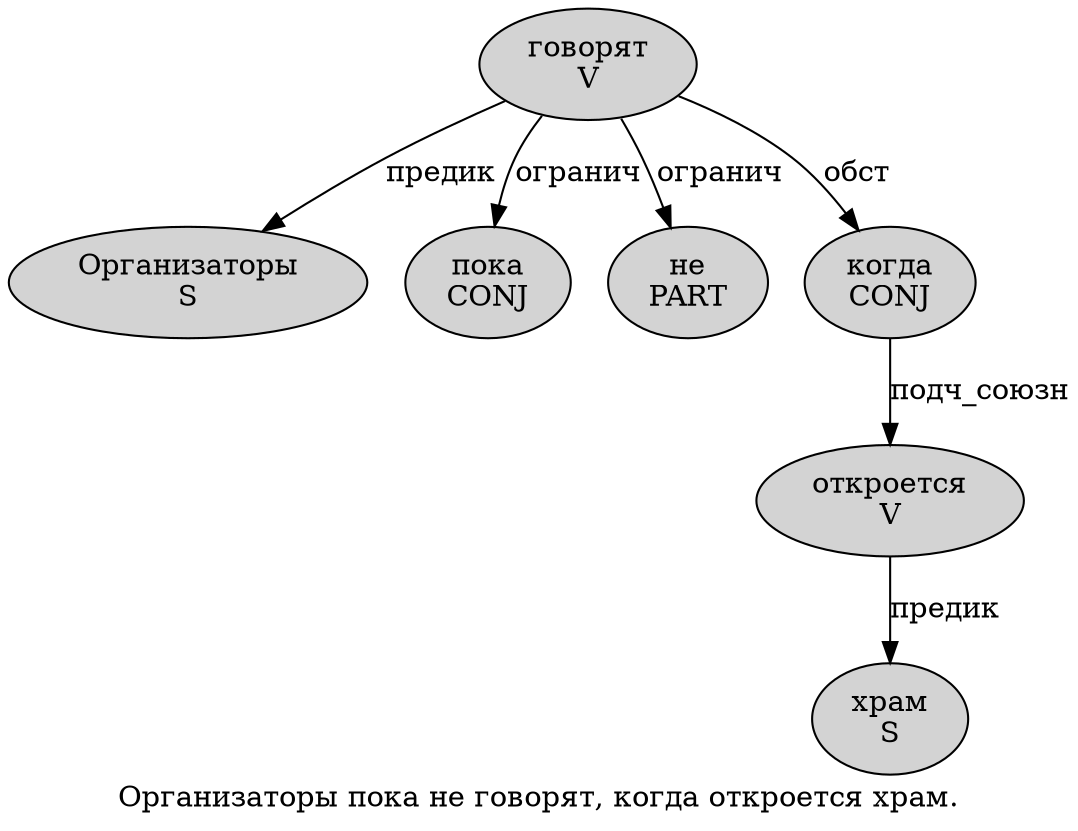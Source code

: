 digraph SENTENCE_1457 {
	graph [label="Организаторы пока не говорят, когда откроется храм."]
	node [style=filled]
		0 [label="Организаторы
S" color="" fillcolor=lightgray penwidth=1 shape=ellipse]
		1 [label="пока
CONJ" color="" fillcolor=lightgray penwidth=1 shape=ellipse]
		2 [label="не
PART" color="" fillcolor=lightgray penwidth=1 shape=ellipse]
		3 [label="говорят
V" color="" fillcolor=lightgray penwidth=1 shape=ellipse]
		5 [label="когда
CONJ" color="" fillcolor=lightgray penwidth=1 shape=ellipse]
		6 [label="откроется
V" color="" fillcolor=lightgray penwidth=1 shape=ellipse]
		7 [label="храм
S" color="" fillcolor=lightgray penwidth=1 shape=ellipse]
			3 -> 0 [label="предик"]
			3 -> 1 [label="огранич"]
			3 -> 2 [label="огранич"]
			3 -> 5 [label="обст"]
			5 -> 6 [label="подч_союзн"]
			6 -> 7 [label="предик"]
}